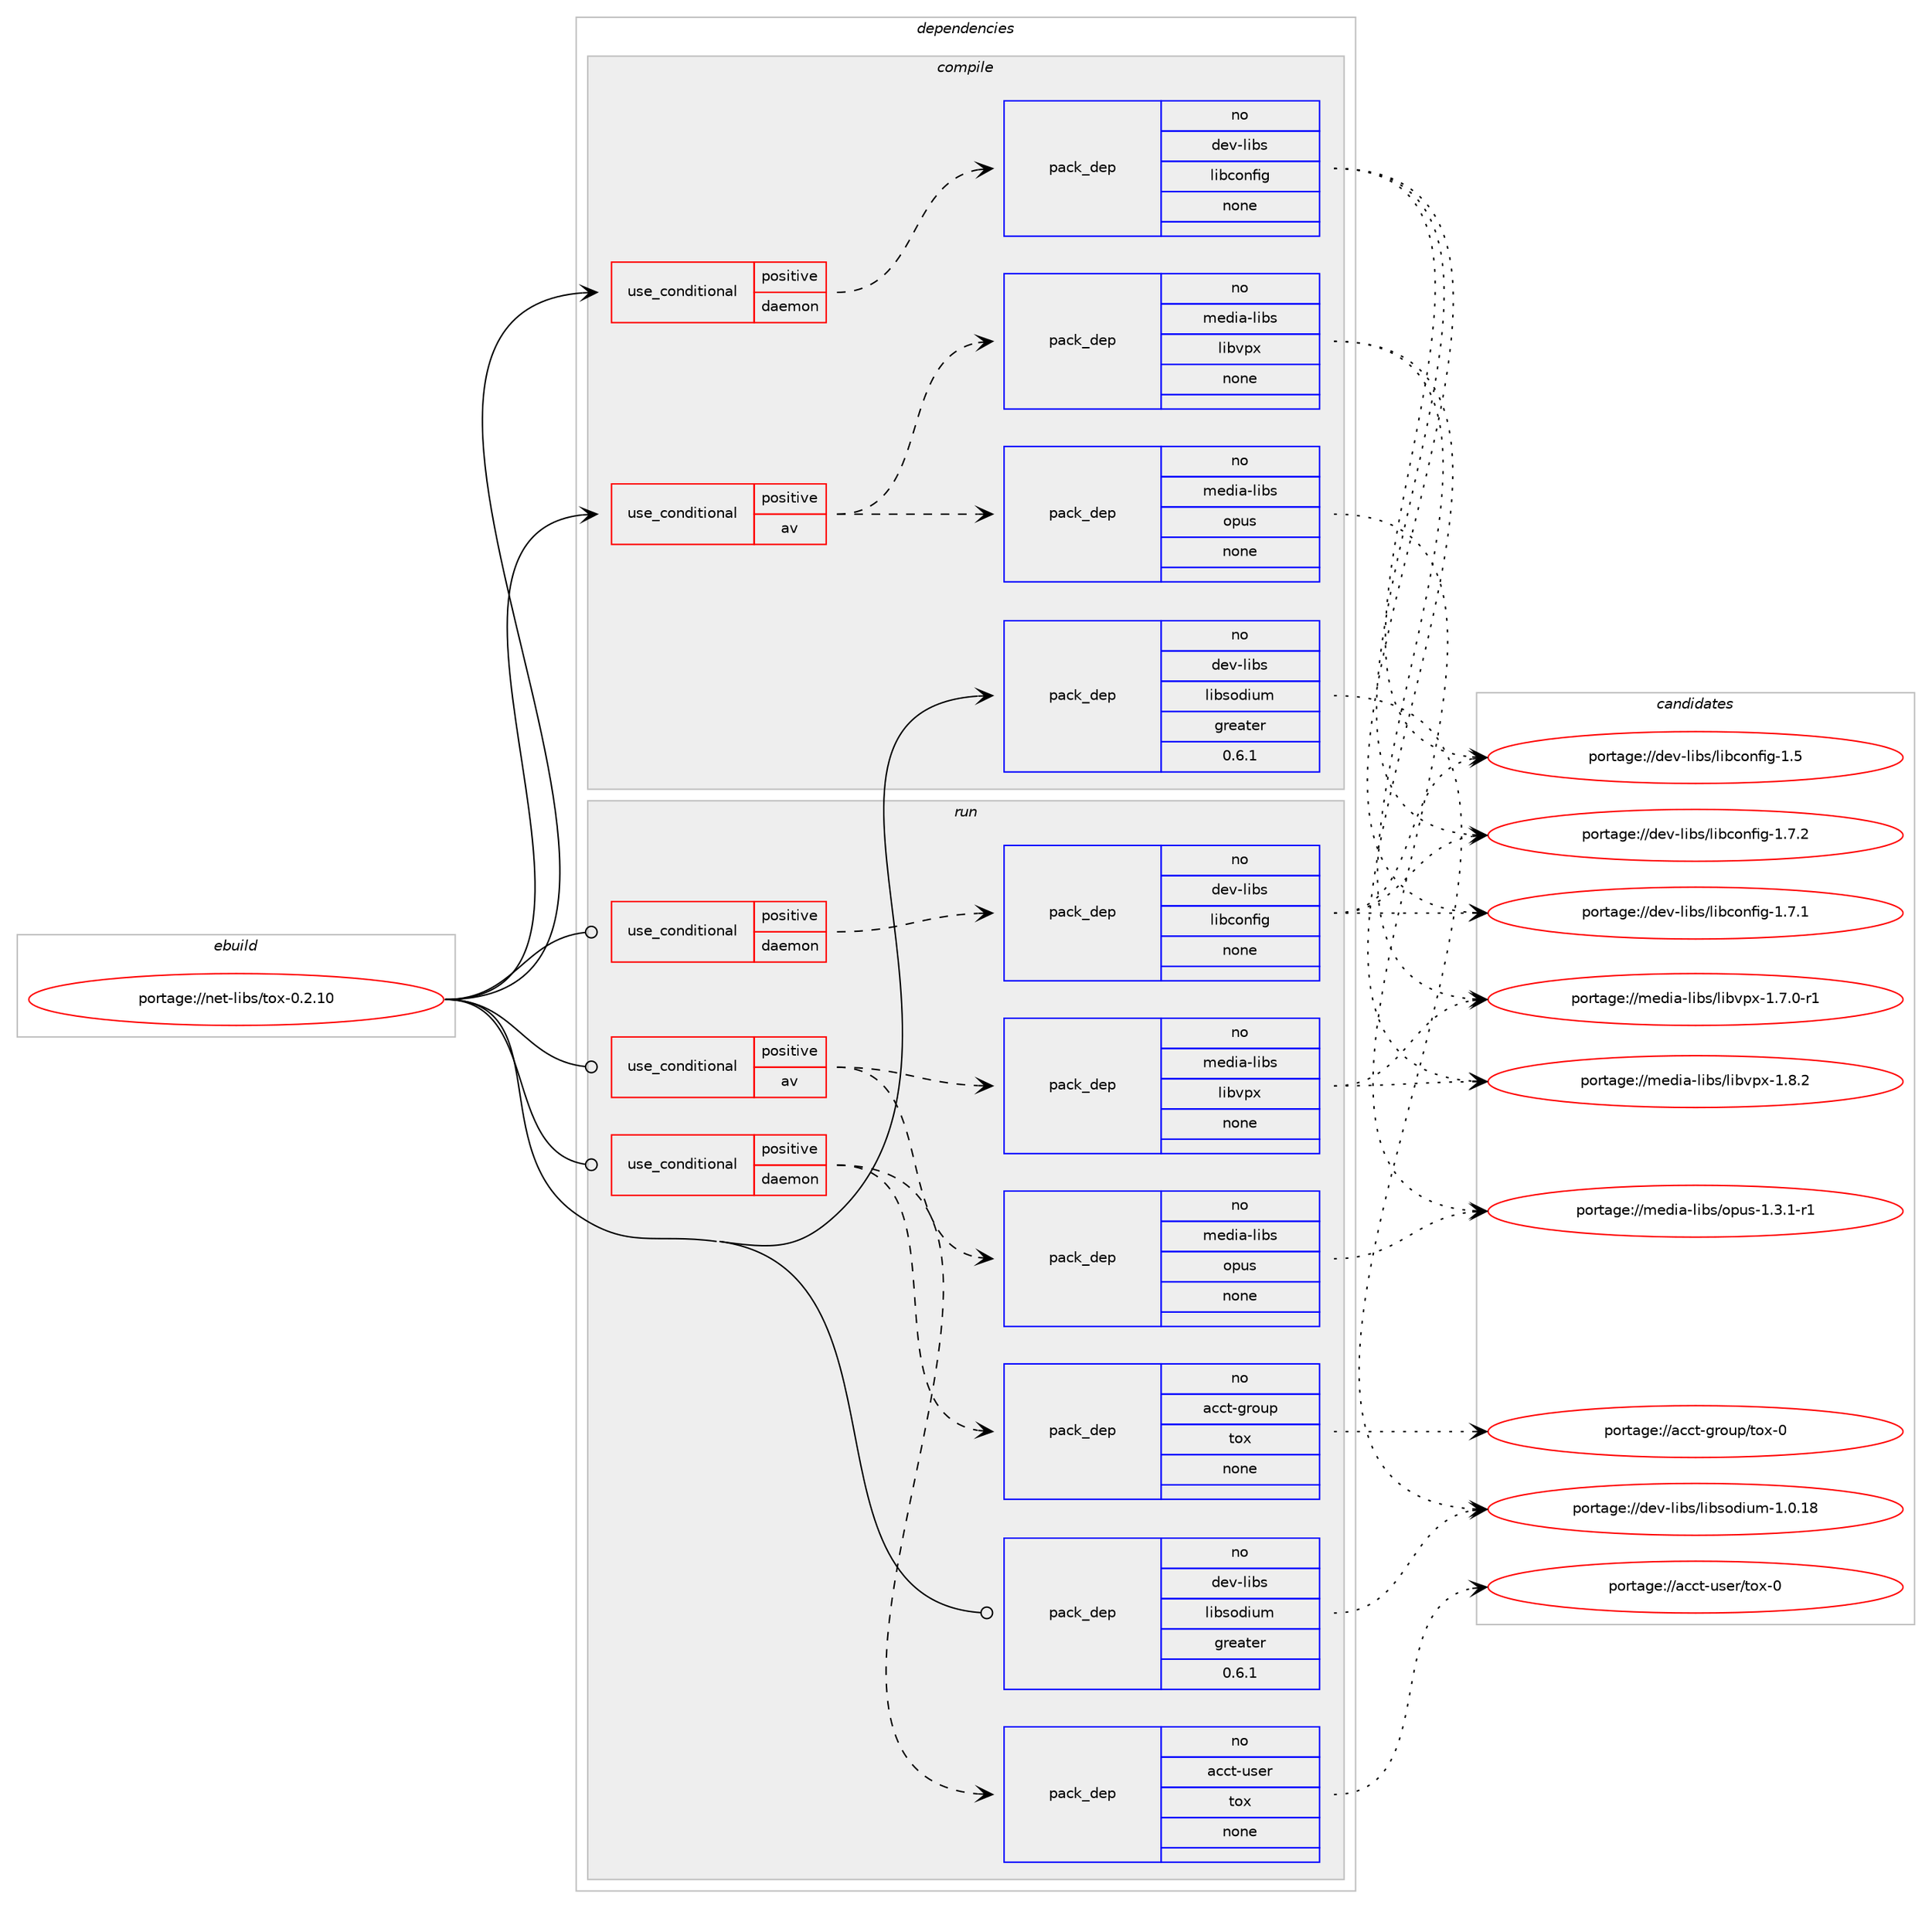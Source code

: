 digraph prolog {

# *************
# Graph options
# *************

newrank=true;
concentrate=true;
compound=true;
graph [rankdir=LR,fontname=Helvetica,fontsize=10,ranksep=1.5];#, ranksep=2.5, nodesep=0.2];
edge  [arrowhead=vee];
node  [fontname=Helvetica,fontsize=10];

# **********
# The ebuild
# **********

subgraph cluster_leftcol {
color=gray;
rank=same;
label=<<i>ebuild</i>>;
id [label="portage://net-libs/tox-0.2.10", color=red, width=4, href="../net-libs/tox-0.2.10.svg"];
}

# ****************
# The dependencies
# ****************

subgraph cluster_midcol {
color=gray;
label=<<i>dependencies</i>>;
subgraph cluster_compile {
fillcolor="#eeeeee";
style=filled;
label=<<i>compile</i>>;
subgraph cond28694 {
dependency135012 [label=<<TABLE BORDER="0" CELLBORDER="1" CELLSPACING="0" CELLPADDING="4"><TR><TD ROWSPAN="3" CELLPADDING="10">use_conditional</TD></TR><TR><TD>positive</TD></TR><TR><TD>av</TD></TR></TABLE>>, shape=none, color=red];
subgraph pack104090 {
dependency135013 [label=<<TABLE BORDER="0" CELLBORDER="1" CELLSPACING="0" CELLPADDING="4" WIDTH="220"><TR><TD ROWSPAN="6" CELLPADDING="30">pack_dep</TD></TR><TR><TD WIDTH="110">no</TD></TR><TR><TD>media-libs</TD></TR><TR><TD>libvpx</TD></TR><TR><TD>none</TD></TR><TR><TD></TD></TR></TABLE>>, shape=none, color=blue];
}
dependency135012:e -> dependency135013:w [weight=20,style="dashed",arrowhead="vee"];
subgraph pack104091 {
dependency135014 [label=<<TABLE BORDER="0" CELLBORDER="1" CELLSPACING="0" CELLPADDING="4" WIDTH="220"><TR><TD ROWSPAN="6" CELLPADDING="30">pack_dep</TD></TR><TR><TD WIDTH="110">no</TD></TR><TR><TD>media-libs</TD></TR><TR><TD>opus</TD></TR><TR><TD>none</TD></TR><TR><TD></TD></TR></TABLE>>, shape=none, color=blue];
}
dependency135012:e -> dependency135014:w [weight=20,style="dashed",arrowhead="vee"];
}
id:e -> dependency135012:w [weight=20,style="solid",arrowhead="vee"];
subgraph cond28695 {
dependency135015 [label=<<TABLE BORDER="0" CELLBORDER="1" CELLSPACING="0" CELLPADDING="4"><TR><TD ROWSPAN="3" CELLPADDING="10">use_conditional</TD></TR><TR><TD>positive</TD></TR><TR><TD>daemon</TD></TR></TABLE>>, shape=none, color=red];
subgraph pack104092 {
dependency135016 [label=<<TABLE BORDER="0" CELLBORDER="1" CELLSPACING="0" CELLPADDING="4" WIDTH="220"><TR><TD ROWSPAN="6" CELLPADDING="30">pack_dep</TD></TR><TR><TD WIDTH="110">no</TD></TR><TR><TD>dev-libs</TD></TR><TR><TD>libconfig</TD></TR><TR><TD>none</TD></TR><TR><TD></TD></TR></TABLE>>, shape=none, color=blue];
}
dependency135015:e -> dependency135016:w [weight=20,style="dashed",arrowhead="vee"];
}
id:e -> dependency135015:w [weight=20,style="solid",arrowhead="vee"];
subgraph pack104093 {
dependency135017 [label=<<TABLE BORDER="0" CELLBORDER="1" CELLSPACING="0" CELLPADDING="4" WIDTH="220"><TR><TD ROWSPAN="6" CELLPADDING="30">pack_dep</TD></TR><TR><TD WIDTH="110">no</TD></TR><TR><TD>dev-libs</TD></TR><TR><TD>libsodium</TD></TR><TR><TD>greater</TD></TR><TR><TD>0.6.1</TD></TR></TABLE>>, shape=none, color=blue];
}
id:e -> dependency135017:w [weight=20,style="solid",arrowhead="vee"];
}
subgraph cluster_compileandrun {
fillcolor="#eeeeee";
style=filled;
label=<<i>compile and run</i>>;
}
subgraph cluster_run {
fillcolor="#eeeeee";
style=filled;
label=<<i>run</i>>;
subgraph cond28696 {
dependency135018 [label=<<TABLE BORDER="0" CELLBORDER="1" CELLSPACING="0" CELLPADDING="4"><TR><TD ROWSPAN="3" CELLPADDING="10">use_conditional</TD></TR><TR><TD>positive</TD></TR><TR><TD>av</TD></TR></TABLE>>, shape=none, color=red];
subgraph pack104094 {
dependency135019 [label=<<TABLE BORDER="0" CELLBORDER="1" CELLSPACING="0" CELLPADDING="4" WIDTH="220"><TR><TD ROWSPAN="6" CELLPADDING="30">pack_dep</TD></TR><TR><TD WIDTH="110">no</TD></TR><TR><TD>media-libs</TD></TR><TR><TD>libvpx</TD></TR><TR><TD>none</TD></TR><TR><TD></TD></TR></TABLE>>, shape=none, color=blue];
}
dependency135018:e -> dependency135019:w [weight=20,style="dashed",arrowhead="vee"];
subgraph pack104095 {
dependency135020 [label=<<TABLE BORDER="0" CELLBORDER="1" CELLSPACING="0" CELLPADDING="4" WIDTH="220"><TR><TD ROWSPAN="6" CELLPADDING="30">pack_dep</TD></TR><TR><TD WIDTH="110">no</TD></TR><TR><TD>media-libs</TD></TR><TR><TD>opus</TD></TR><TR><TD>none</TD></TR><TR><TD></TD></TR></TABLE>>, shape=none, color=blue];
}
dependency135018:e -> dependency135020:w [weight=20,style="dashed",arrowhead="vee"];
}
id:e -> dependency135018:w [weight=20,style="solid",arrowhead="odot"];
subgraph cond28697 {
dependency135021 [label=<<TABLE BORDER="0" CELLBORDER="1" CELLSPACING="0" CELLPADDING="4"><TR><TD ROWSPAN="3" CELLPADDING="10">use_conditional</TD></TR><TR><TD>positive</TD></TR><TR><TD>daemon</TD></TR></TABLE>>, shape=none, color=red];
subgraph pack104096 {
dependency135022 [label=<<TABLE BORDER="0" CELLBORDER="1" CELLSPACING="0" CELLPADDING="4" WIDTH="220"><TR><TD ROWSPAN="6" CELLPADDING="30">pack_dep</TD></TR><TR><TD WIDTH="110">no</TD></TR><TR><TD>acct-group</TD></TR><TR><TD>tox</TD></TR><TR><TD>none</TD></TR><TR><TD></TD></TR></TABLE>>, shape=none, color=blue];
}
dependency135021:e -> dependency135022:w [weight=20,style="dashed",arrowhead="vee"];
subgraph pack104097 {
dependency135023 [label=<<TABLE BORDER="0" CELLBORDER="1" CELLSPACING="0" CELLPADDING="4" WIDTH="220"><TR><TD ROWSPAN="6" CELLPADDING="30">pack_dep</TD></TR><TR><TD WIDTH="110">no</TD></TR><TR><TD>acct-user</TD></TR><TR><TD>tox</TD></TR><TR><TD>none</TD></TR><TR><TD></TD></TR></TABLE>>, shape=none, color=blue];
}
dependency135021:e -> dependency135023:w [weight=20,style="dashed",arrowhead="vee"];
}
id:e -> dependency135021:w [weight=20,style="solid",arrowhead="odot"];
subgraph cond28698 {
dependency135024 [label=<<TABLE BORDER="0" CELLBORDER="1" CELLSPACING="0" CELLPADDING="4"><TR><TD ROWSPAN="3" CELLPADDING="10">use_conditional</TD></TR><TR><TD>positive</TD></TR><TR><TD>daemon</TD></TR></TABLE>>, shape=none, color=red];
subgraph pack104098 {
dependency135025 [label=<<TABLE BORDER="0" CELLBORDER="1" CELLSPACING="0" CELLPADDING="4" WIDTH="220"><TR><TD ROWSPAN="6" CELLPADDING="30">pack_dep</TD></TR><TR><TD WIDTH="110">no</TD></TR><TR><TD>dev-libs</TD></TR><TR><TD>libconfig</TD></TR><TR><TD>none</TD></TR><TR><TD></TD></TR></TABLE>>, shape=none, color=blue];
}
dependency135024:e -> dependency135025:w [weight=20,style="dashed",arrowhead="vee"];
}
id:e -> dependency135024:w [weight=20,style="solid",arrowhead="odot"];
subgraph pack104099 {
dependency135026 [label=<<TABLE BORDER="0" CELLBORDER="1" CELLSPACING="0" CELLPADDING="4" WIDTH="220"><TR><TD ROWSPAN="6" CELLPADDING="30">pack_dep</TD></TR><TR><TD WIDTH="110">no</TD></TR><TR><TD>dev-libs</TD></TR><TR><TD>libsodium</TD></TR><TR><TD>greater</TD></TR><TR><TD>0.6.1</TD></TR></TABLE>>, shape=none, color=blue];
}
id:e -> dependency135026:w [weight=20,style="solid",arrowhead="odot"];
}
}

# **************
# The candidates
# **************

subgraph cluster_choices {
rank=same;
color=gray;
label=<<i>candidates</i>>;

subgraph choice104090 {
color=black;
nodesep=1;
choice1091011001059745108105981154710810598118112120454946564650 [label="portage://media-libs/libvpx-1.8.2", color=red, width=4,href="../media-libs/libvpx-1.8.2.svg"];
choice10910110010597451081059811547108105981181121204549465546484511449 [label="portage://media-libs/libvpx-1.7.0-r1", color=red, width=4,href="../media-libs/libvpx-1.7.0-r1.svg"];
dependency135013:e -> choice1091011001059745108105981154710810598118112120454946564650:w [style=dotted,weight="100"];
dependency135013:e -> choice10910110010597451081059811547108105981181121204549465546484511449:w [style=dotted,weight="100"];
}
subgraph choice104091 {
color=black;
nodesep=1;
choice109101100105974510810598115471111121171154549465146494511449 [label="portage://media-libs/opus-1.3.1-r1", color=red, width=4,href="../media-libs/opus-1.3.1-r1.svg"];
dependency135014:e -> choice109101100105974510810598115471111121171154549465146494511449:w [style=dotted,weight="100"];
}
subgraph choice104092 {
color=black;
nodesep=1;
choice1001011184510810598115471081059899111110102105103454946554650 [label="portage://dev-libs/libconfig-1.7.2", color=red, width=4,href="../dev-libs/libconfig-1.7.2.svg"];
choice1001011184510810598115471081059899111110102105103454946554649 [label="portage://dev-libs/libconfig-1.7.1", color=red, width=4,href="../dev-libs/libconfig-1.7.1.svg"];
choice100101118451081059811547108105989911111010210510345494653 [label="portage://dev-libs/libconfig-1.5", color=red, width=4,href="../dev-libs/libconfig-1.5.svg"];
dependency135016:e -> choice1001011184510810598115471081059899111110102105103454946554650:w [style=dotted,weight="100"];
dependency135016:e -> choice1001011184510810598115471081059899111110102105103454946554649:w [style=dotted,weight="100"];
dependency135016:e -> choice100101118451081059811547108105989911111010210510345494653:w [style=dotted,weight="100"];
}
subgraph choice104093 {
color=black;
nodesep=1;
choice1001011184510810598115471081059811511110010511710945494648464956 [label="portage://dev-libs/libsodium-1.0.18", color=red, width=4,href="../dev-libs/libsodium-1.0.18.svg"];
dependency135017:e -> choice1001011184510810598115471081059811511110010511710945494648464956:w [style=dotted,weight="100"];
}
subgraph choice104094 {
color=black;
nodesep=1;
choice1091011001059745108105981154710810598118112120454946564650 [label="portage://media-libs/libvpx-1.8.2", color=red, width=4,href="../media-libs/libvpx-1.8.2.svg"];
choice10910110010597451081059811547108105981181121204549465546484511449 [label="portage://media-libs/libvpx-1.7.0-r1", color=red, width=4,href="../media-libs/libvpx-1.7.0-r1.svg"];
dependency135019:e -> choice1091011001059745108105981154710810598118112120454946564650:w [style=dotted,weight="100"];
dependency135019:e -> choice10910110010597451081059811547108105981181121204549465546484511449:w [style=dotted,weight="100"];
}
subgraph choice104095 {
color=black;
nodesep=1;
choice109101100105974510810598115471111121171154549465146494511449 [label="portage://media-libs/opus-1.3.1-r1", color=red, width=4,href="../media-libs/opus-1.3.1-r1.svg"];
dependency135020:e -> choice109101100105974510810598115471111121171154549465146494511449:w [style=dotted,weight="100"];
}
subgraph choice104096 {
color=black;
nodesep=1;
choice97999911645103114111117112471161111204548 [label="portage://acct-group/tox-0", color=red, width=4,href="../acct-group/tox-0.svg"];
dependency135022:e -> choice97999911645103114111117112471161111204548:w [style=dotted,weight="100"];
}
subgraph choice104097 {
color=black;
nodesep=1;
choice97999911645117115101114471161111204548 [label="portage://acct-user/tox-0", color=red, width=4,href="../acct-user/tox-0.svg"];
dependency135023:e -> choice97999911645117115101114471161111204548:w [style=dotted,weight="100"];
}
subgraph choice104098 {
color=black;
nodesep=1;
choice1001011184510810598115471081059899111110102105103454946554650 [label="portage://dev-libs/libconfig-1.7.2", color=red, width=4,href="../dev-libs/libconfig-1.7.2.svg"];
choice1001011184510810598115471081059899111110102105103454946554649 [label="portage://dev-libs/libconfig-1.7.1", color=red, width=4,href="../dev-libs/libconfig-1.7.1.svg"];
choice100101118451081059811547108105989911111010210510345494653 [label="portage://dev-libs/libconfig-1.5", color=red, width=4,href="../dev-libs/libconfig-1.5.svg"];
dependency135025:e -> choice1001011184510810598115471081059899111110102105103454946554650:w [style=dotted,weight="100"];
dependency135025:e -> choice1001011184510810598115471081059899111110102105103454946554649:w [style=dotted,weight="100"];
dependency135025:e -> choice100101118451081059811547108105989911111010210510345494653:w [style=dotted,weight="100"];
}
subgraph choice104099 {
color=black;
nodesep=1;
choice1001011184510810598115471081059811511110010511710945494648464956 [label="portage://dev-libs/libsodium-1.0.18", color=red, width=4,href="../dev-libs/libsodium-1.0.18.svg"];
dependency135026:e -> choice1001011184510810598115471081059811511110010511710945494648464956:w [style=dotted,weight="100"];
}
}

}
